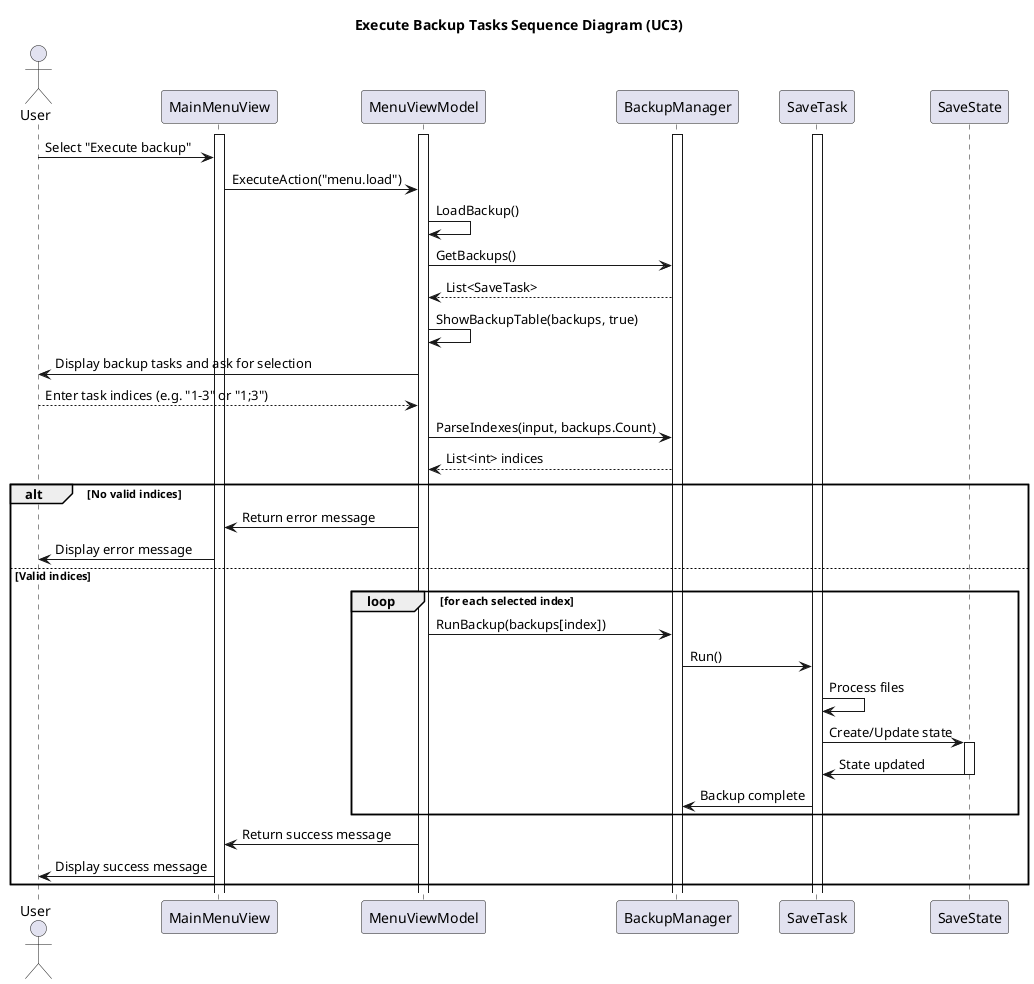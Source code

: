 @startuml 
title Execute Backup Tasks Sequence Diagram (UC3)
actor User
participant MainMenuView as "MainMenuView"
participant MenuViewModel as "MenuViewModel"
participant BackupManager as "BackupManager"
participant SaveTask as "SaveTask"
participant SaveState as "SaveState"

activate MainMenuView
activate MenuViewModel
activate BackupManager
activate SaveTask


User -> MainMenuView: Select "Execute backup"
MainMenuView -> MenuViewModel: ExecuteAction("menu.load")
MenuViewModel -> MenuViewModel: LoadBackup()
MenuViewModel -> BackupManager: GetBackups()
BackupManager --> MenuViewModel: List<SaveTask>
MenuViewModel -> MenuViewModel: ShowBackupTable(backups, true)
MenuViewModel -> User: Display backup tasks and ask for selection
User --> MenuViewModel: Enter task indices (e.g. "1-3" or "1;3")
MenuViewModel -> BackupManager: ParseIndexes(input, backups.Count)
BackupManager --> MenuViewModel: List<int> indices

alt No valid indices
    MenuViewModel -> MainMenuView: Return error message
    MainMenuView -> User: Display error message
else Valid indices
    loop for each selected index
        MenuViewModel -> BackupManager: RunBackup(backups[index])
        BackupManager -> SaveTask: Run()
        SaveTask -> SaveTask: Process files
        SaveTask -> SaveState++: Create/Update state
        SaveState -> SaveTask--: State updated
        SaveTask -> BackupManager: Backup complete
    end
    MenuViewModel -> MainMenuView: Return success message
    MainMenuView -> User: Display success message
end
@enduml